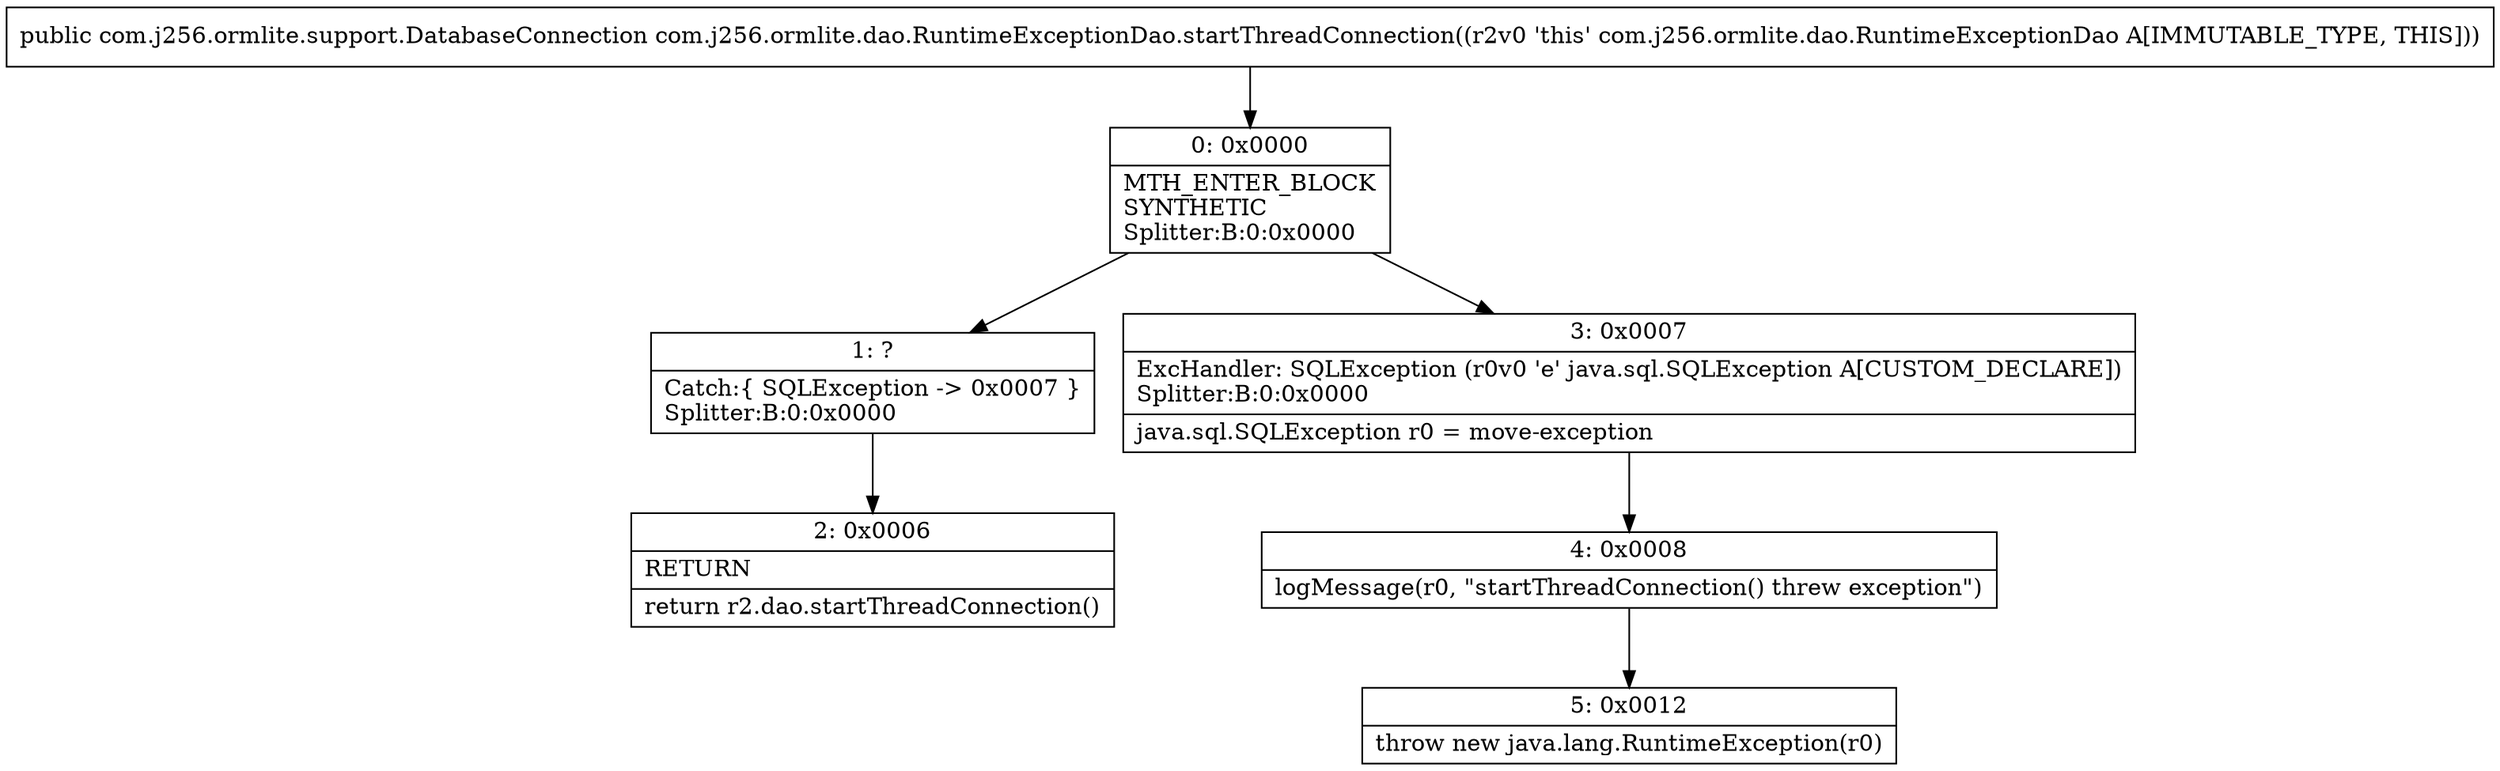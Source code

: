 digraph "CFG forcom.j256.ormlite.dao.RuntimeExceptionDao.startThreadConnection()Lcom\/j256\/ormlite\/support\/DatabaseConnection;" {
Node_0 [shape=record,label="{0\:\ 0x0000|MTH_ENTER_BLOCK\lSYNTHETIC\lSplitter:B:0:0x0000\l}"];
Node_1 [shape=record,label="{1\:\ ?|Catch:\{ SQLException \-\> 0x0007 \}\lSplitter:B:0:0x0000\l}"];
Node_2 [shape=record,label="{2\:\ 0x0006|RETURN\l|return r2.dao.startThreadConnection()\l}"];
Node_3 [shape=record,label="{3\:\ 0x0007|ExcHandler: SQLException (r0v0 'e' java.sql.SQLException A[CUSTOM_DECLARE])\lSplitter:B:0:0x0000\l|java.sql.SQLException r0 = move\-exception\l}"];
Node_4 [shape=record,label="{4\:\ 0x0008|logMessage(r0, \"startThreadConnection() threw exception\")\l}"];
Node_5 [shape=record,label="{5\:\ 0x0012|throw new java.lang.RuntimeException(r0)\l}"];
MethodNode[shape=record,label="{public com.j256.ormlite.support.DatabaseConnection com.j256.ormlite.dao.RuntimeExceptionDao.startThreadConnection((r2v0 'this' com.j256.ormlite.dao.RuntimeExceptionDao A[IMMUTABLE_TYPE, THIS])) }"];
MethodNode -> Node_0;
Node_0 -> Node_1;
Node_0 -> Node_3;
Node_1 -> Node_2;
Node_3 -> Node_4;
Node_4 -> Node_5;
}

